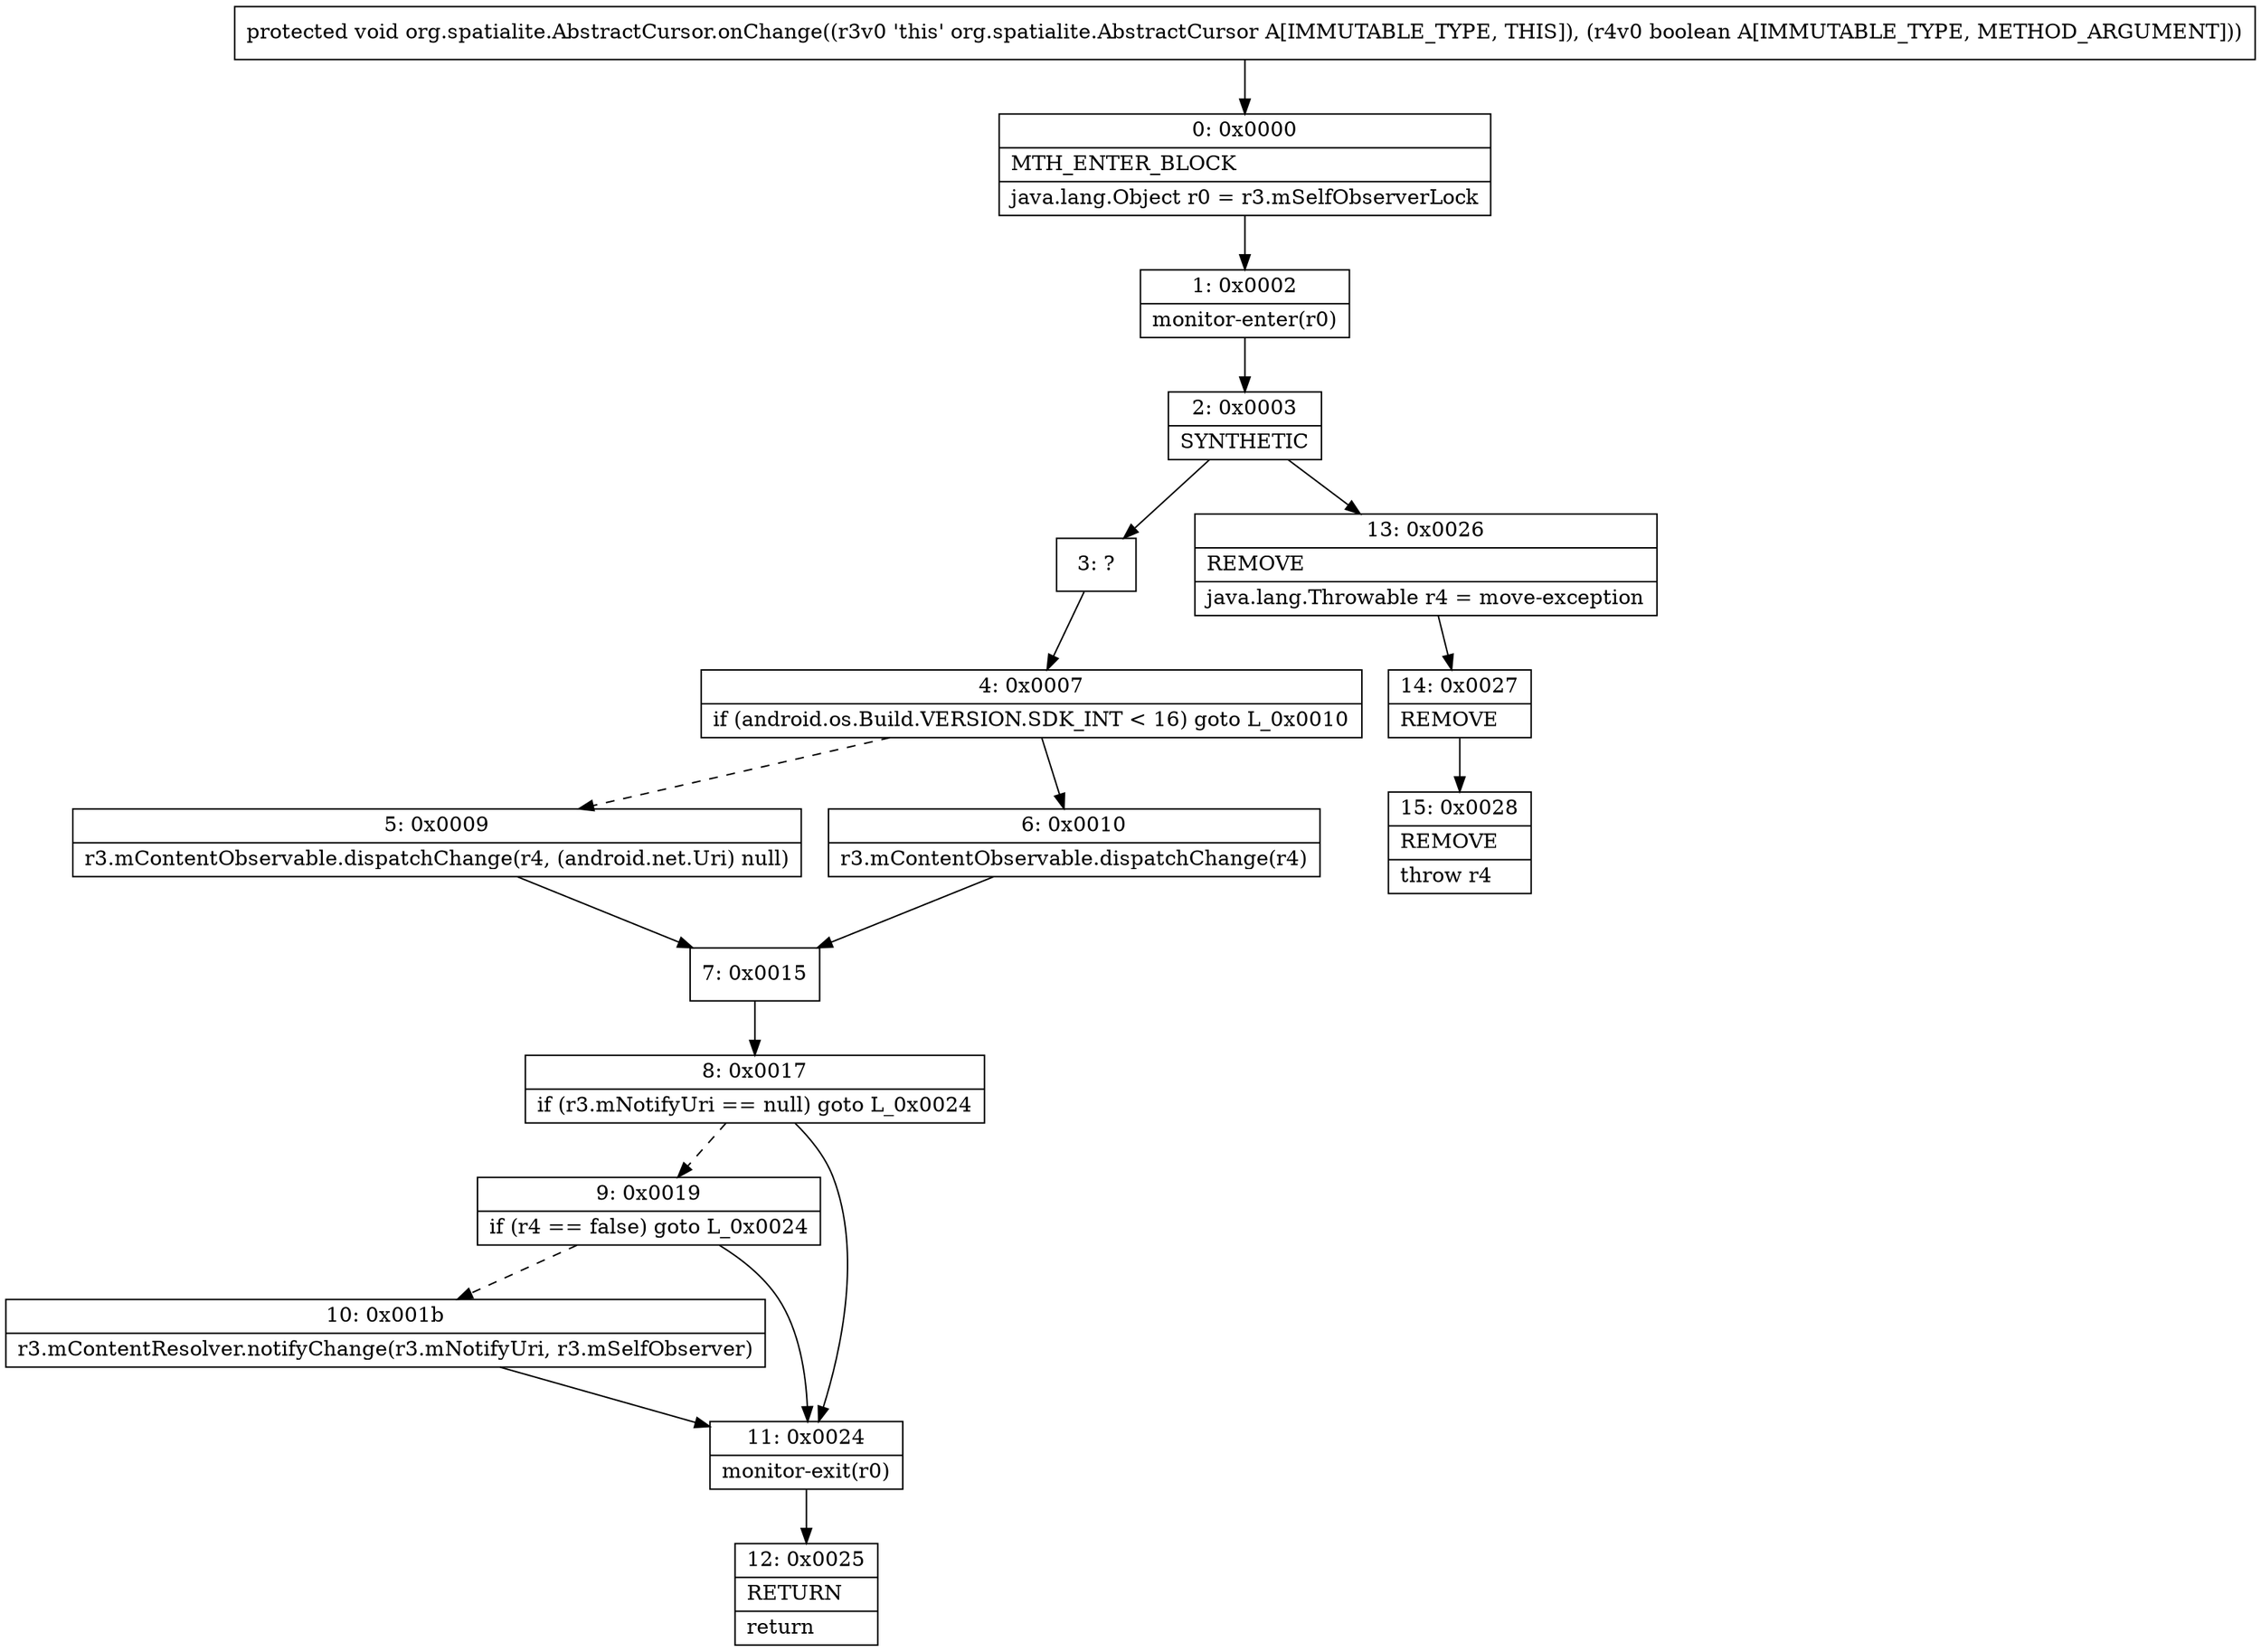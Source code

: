 digraph "CFG fororg.spatialite.AbstractCursor.onChange(Z)V" {
Node_0 [shape=record,label="{0\:\ 0x0000|MTH_ENTER_BLOCK\l|java.lang.Object r0 = r3.mSelfObserverLock\l}"];
Node_1 [shape=record,label="{1\:\ 0x0002|monitor\-enter(r0)\l}"];
Node_2 [shape=record,label="{2\:\ 0x0003|SYNTHETIC\l}"];
Node_3 [shape=record,label="{3\:\ ?}"];
Node_4 [shape=record,label="{4\:\ 0x0007|if (android.os.Build.VERSION.SDK_INT \< 16) goto L_0x0010\l}"];
Node_5 [shape=record,label="{5\:\ 0x0009|r3.mContentObservable.dispatchChange(r4, (android.net.Uri) null)\l}"];
Node_6 [shape=record,label="{6\:\ 0x0010|r3.mContentObservable.dispatchChange(r4)\l}"];
Node_7 [shape=record,label="{7\:\ 0x0015}"];
Node_8 [shape=record,label="{8\:\ 0x0017|if (r3.mNotifyUri == null) goto L_0x0024\l}"];
Node_9 [shape=record,label="{9\:\ 0x0019|if (r4 == false) goto L_0x0024\l}"];
Node_10 [shape=record,label="{10\:\ 0x001b|r3.mContentResolver.notifyChange(r3.mNotifyUri, r3.mSelfObserver)\l}"];
Node_11 [shape=record,label="{11\:\ 0x0024|monitor\-exit(r0)\l}"];
Node_12 [shape=record,label="{12\:\ 0x0025|RETURN\l|return\l}"];
Node_13 [shape=record,label="{13\:\ 0x0026|REMOVE\l|java.lang.Throwable r4 = move\-exception\l}"];
Node_14 [shape=record,label="{14\:\ 0x0027|REMOVE\l}"];
Node_15 [shape=record,label="{15\:\ 0x0028|REMOVE\l|throw r4\l}"];
MethodNode[shape=record,label="{protected void org.spatialite.AbstractCursor.onChange((r3v0 'this' org.spatialite.AbstractCursor A[IMMUTABLE_TYPE, THIS]), (r4v0 boolean A[IMMUTABLE_TYPE, METHOD_ARGUMENT])) }"];
MethodNode -> Node_0;
Node_0 -> Node_1;
Node_1 -> Node_2;
Node_2 -> Node_3;
Node_2 -> Node_13;
Node_3 -> Node_4;
Node_4 -> Node_5[style=dashed];
Node_4 -> Node_6;
Node_5 -> Node_7;
Node_6 -> Node_7;
Node_7 -> Node_8;
Node_8 -> Node_9[style=dashed];
Node_8 -> Node_11;
Node_9 -> Node_10[style=dashed];
Node_9 -> Node_11;
Node_10 -> Node_11;
Node_11 -> Node_12;
Node_13 -> Node_14;
Node_14 -> Node_15;
}

